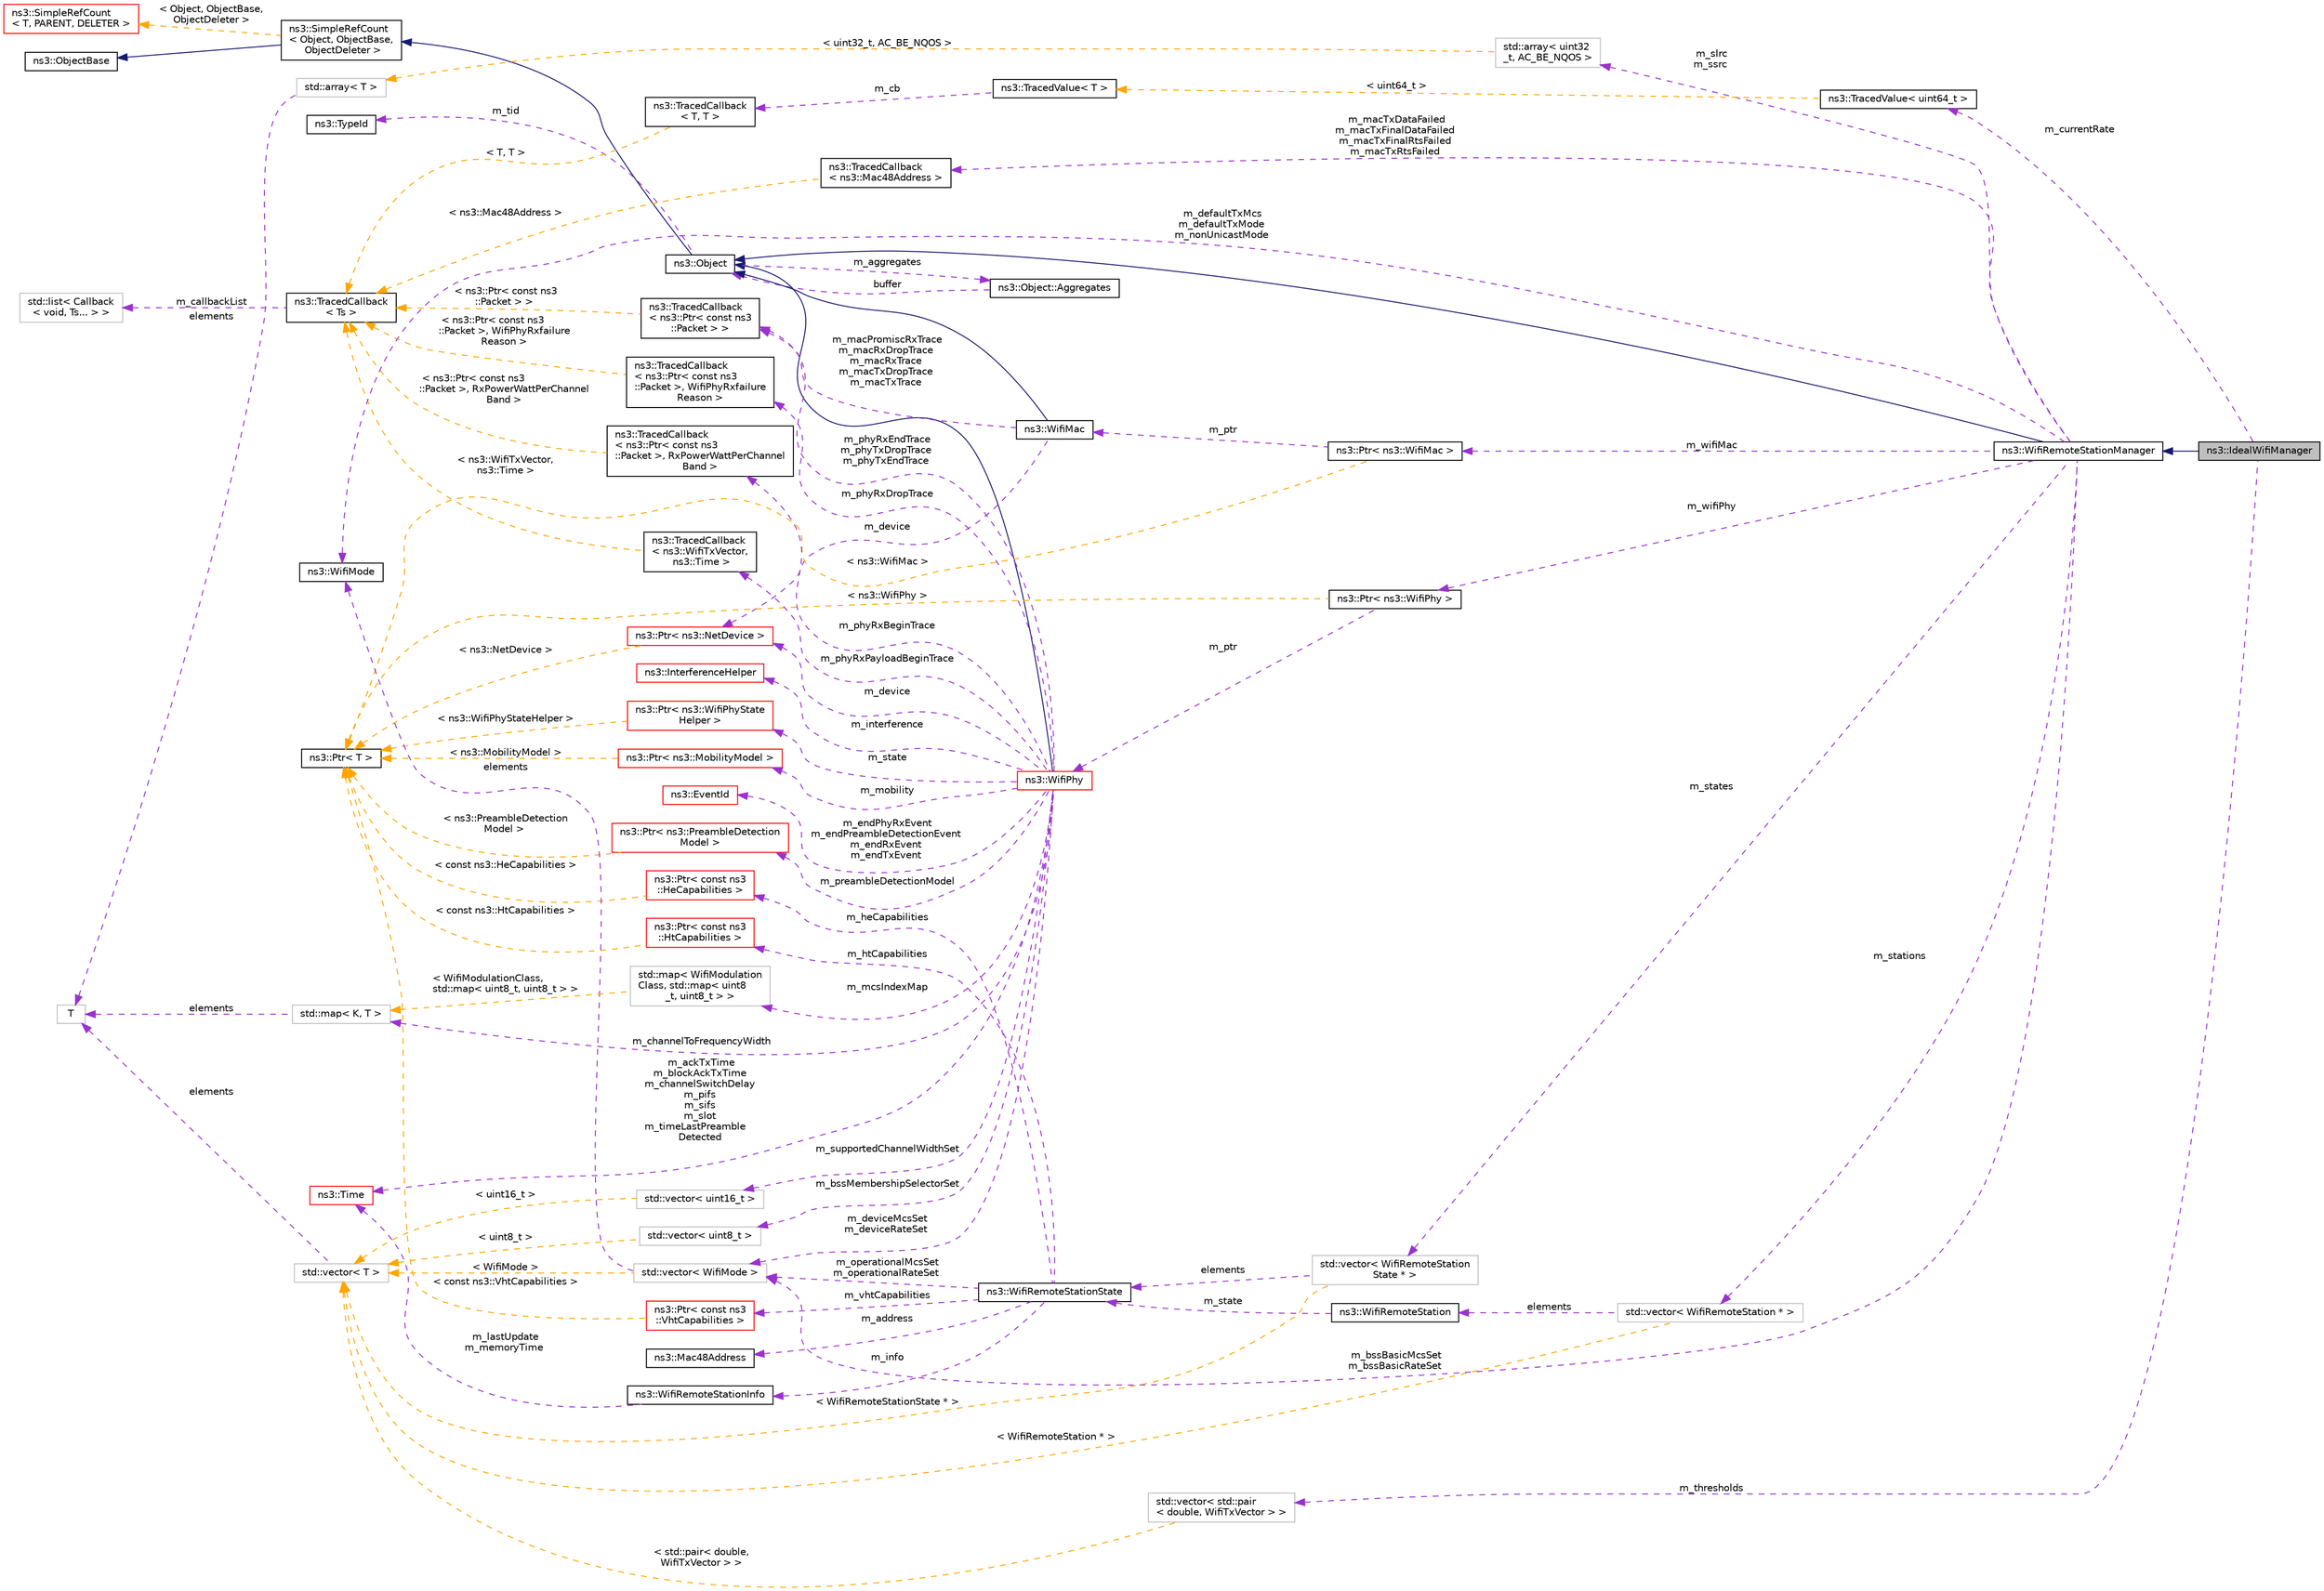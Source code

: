 digraph "ns3::IdealWifiManager"
{
 // LATEX_PDF_SIZE
  edge [fontname="Helvetica",fontsize="10",labelfontname="Helvetica",labelfontsize="10"];
  node [fontname="Helvetica",fontsize="10",shape=record];
  rankdir="LR";
  Node1 [label="ns3::IdealWifiManager",height=0.2,width=0.4,color="black", fillcolor="grey75", style="filled", fontcolor="black",tooltip="Ideal rate control algorithm."];
  Node2 -> Node1 [dir="back",color="midnightblue",fontsize="10",style="solid",fontname="Helvetica"];
  Node2 [label="ns3::WifiRemoteStationManager",height=0.2,width=0.4,color="black", fillcolor="white", style="filled",URL="$classns3_1_1_wifi_remote_station_manager.html",tooltip="hold a list of per-remote-station state."];
  Node3 -> Node2 [dir="back",color="midnightblue",fontsize="10",style="solid",fontname="Helvetica"];
  Node3 [label="ns3::Object",height=0.2,width=0.4,color="black", fillcolor="white", style="filled",URL="$classns3_1_1_object.html",tooltip="A base class which provides memory management and object aggregation."];
  Node4 -> Node3 [dir="back",color="midnightblue",fontsize="10",style="solid",fontname="Helvetica"];
  Node4 [label="ns3::SimpleRefCount\l\< Object, ObjectBase,\l ObjectDeleter \>",height=0.2,width=0.4,color="black", fillcolor="white", style="filled",URL="$classns3_1_1_simple_ref_count.html",tooltip=" "];
  Node5 -> Node4 [dir="back",color="midnightblue",fontsize="10",style="solid",fontname="Helvetica"];
  Node5 [label="ns3::ObjectBase",height=0.2,width=0.4,color="black", fillcolor="white", style="filled",URL="$classns3_1_1_object_base.html",tooltip="Anchor the ns-3 type and attribute system."];
  Node6 -> Node4 [dir="back",color="orange",fontsize="10",style="dashed",label=" \< Object, ObjectBase,\l ObjectDeleter \>" ,fontname="Helvetica"];
  Node6 [label="ns3::SimpleRefCount\l\< T, PARENT, DELETER \>",height=0.2,width=0.4,color="red", fillcolor="white", style="filled",URL="$classns3_1_1_simple_ref_count.html",tooltip="A template-based reference counting class."];
  Node8 -> Node3 [dir="back",color="darkorchid3",fontsize="10",style="dashed",label=" m_tid" ,fontname="Helvetica"];
  Node8 [label="ns3::TypeId",height=0.2,width=0.4,color="black", fillcolor="white", style="filled",URL="$classns3_1_1_type_id.html",tooltip="a unique identifier for an interface."];
  Node9 -> Node3 [dir="back",color="darkorchid3",fontsize="10",style="dashed",label=" m_aggregates" ,fontname="Helvetica"];
  Node9 [label="ns3::Object::Aggregates",height=0.2,width=0.4,color="black", fillcolor="white", style="filled",URL="$structns3_1_1_object_1_1_aggregates.html",tooltip="The list of Objects aggregated to this one."];
  Node3 -> Node9 [dir="back",color="darkorchid3",fontsize="10",style="dashed",label=" buffer" ,fontname="Helvetica"];
  Node10 -> Node2 [dir="back",color="darkorchid3",fontsize="10",style="dashed",label=" m_wifiMac" ,fontname="Helvetica"];
  Node10 [label="ns3::Ptr\< ns3::WifiMac \>",height=0.2,width=0.4,color="black", fillcolor="white", style="filled",URL="$classns3_1_1_ptr.html",tooltip=" "];
  Node11 -> Node10 [dir="back",color="darkorchid3",fontsize="10",style="dashed",label=" m_ptr" ,fontname="Helvetica"];
  Node11 [label="ns3::WifiMac",height=0.2,width=0.4,color="black", fillcolor="white", style="filled",URL="$classns3_1_1_wifi_mac.html",tooltip="base class for all MAC-level wifi objects."];
  Node3 -> Node11 [dir="back",color="midnightblue",fontsize="10",style="solid",fontname="Helvetica"];
  Node12 -> Node11 [dir="back",color="darkorchid3",fontsize="10",style="dashed",label=" m_macPromiscRxTrace\nm_macRxDropTrace\nm_macRxTrace\nm_macTxDropTrace\nm_macTxTrace" ,fontname="Helvetica"];
  Node12 [label="ns3::TracedCallback\l\< ns3::Ptr\< const ns3\l::Packet \> \>",height=0.2,width=0.4,color="black", fillcolor="white", style="filled",URL="$classns3_1_1_traced_callback.html",tooltip=" "];
  Node13 -> Node12 [dir="back",color="orange",fontsize="10",style="dashed",label=" \< ns3::Ptr\< const ns3\l::Packet \> \>" ,fontname="Helvetica"];
  Node13 [label="ns3::TracedCallback\l\< Ts \>",height=0.2,width=0.4,color="black", fillcolor="white", style="filled",URL="$classns3_1_1_traced_callback.html",tooltip="Forward calls to a chain of Callback."];
  Node14 -> Node13 [dir="back",color="darkorchid3",fontsize="10",style="dashed",label=" m_callbackList" ,fontname="Helvetica"];
  Node14 [label="std::list\< Callback\l\< void, Ts... \> \>",height=0.2,width=0.4,color="grey75", fillcolor="white", style="filled",tooltip=" "];
  Node24 -> Node11 [dir="back",color="darkorchid3",fontsize="10",style="dashed",label=" m_device" ,fontname="Helvetica"];
  Node24 [label="ns3::Ptr\< ns3::NetDevice \>",height=0.2,width=0.4,color="red", fillcolor="white", style="filled",URL="$classns3_1_1_ptr.html",tooltip=" "];
  Node20 -> Node24 [dir="back",color="orange",fontsize="10",style="dashed",label=" \< ns3::NetDevice \>" ,fontname="Helvetica"];
  Node20 [label="ns3::Ptr\< T \>",height=0.2,width=0.4,color="black", fillcolor="white", style="filled",URL="$classns3_1_1_ptr.html",tooltip="Smart pointer class similar to boost::intrusive_ptr."];
  Node20 -> Node10 [dir="back",color="orange",fontsize="10",style="dashed",label=" \< ns3::WifiMac \>" ,fontname="Helvetica"];
  Node26 -> Node2 [dir="back",color="darkorchid3",fontsize="10",style="dashed",label=" m_stations" ,fontname="Helvetica"];
  Node26 [label="std::vector\< WifiRemoteStation * \>",height=0.2,width=0.4,color="grey75", fillcolor="white", style="filled",tooltip=" "];
  Node27 -> Node26 [dir="back",color="darkorchid3",fontsize="10",style="dashed",label=" elements" ,fontname="Helvetica"];
  Node27 [label="ns3::WifiRemoteStation",height=0.2,width=0.4,color="black", fillcolor="white", style="filled",URL="$structns3_1_1_wifi_remote_station.html",tooltip="hold per-remote-station state."];
  Node28 -> Node27 [dir="back",color="darkorchid3",fontsize="10",style="dashed",label=" m_state" ,fontname="Helvetica"];
  Node28 [label="ns3::WifiRemoteStationState",height=0.2,width=0.4,color="black", fillcolor="white", style="filled",URL="$structns3_1_1_wifi_remote_station_state.html",tooltip="A struct that holds information about each remote station."];
  Node29 -> Node28 [dir="back",color="darkorchid3",fontsize="10",style="dashed",label=" m_address" ,fontname="Helvetica"];
  Node29 [label="ns3::Mac48Address",height=0.2,width=0.4,color="black", fillcolor="white", style="filled",URL="$classns3_1_1_mac48_address.html",tooltip="an EUI-48 address"];
  Node30 -> Node28 [dir="back",color="darkorchid3",fontsize="10",style="dashed",label=" m_heCapabilities" ,fontname="Helvetica"];
  Node30 [label="ns3::Ptr\< const ns3\l::HeCapabilities \>",height=0.2,width=0.4,color="red", fillcolor="white", style="filled",URL="$classns3_1_1_ptr.html",tooltip=" "];
  Node20 -> Node30 [dir="back",color="orange",fontsize="10",style="dashed",label=" \< const ns3::HeCapabilities \>" ,fontname="Helvetica"];
  Node36 -> Node28 [dir="back",color="darkorchid3",fontsize="10",style="dashed",label=" m_operationalMcsSet\nm_operationalRateSet" ,fontname="Helvetica"];
  Node36 [label="std::vector\< WifiMode \>",height=0.2,width=0.4,color="grey75", fillcolor="white", style="filled",tooltip=" "];
  Node37 -> Node36 [dir="back",color="darkorchid3",fontsize="10",style="dashed",label=" elements" ,fontname="Helvetica"];
  Node37 [label="ns3::WifiMode",height=0.2,width=0.4,color="black", fillcolor="white", style="filled",URL="$classns3_1_1_wifi_mode.html",tooltip="represent a single transmission mode"];
  Node35 -> Node36 [dir="back",color="orange",fontsize="10",style="dashed",label=" \< WifiMode \>" ,fontname="Helvetica"];
  Node35 [label="std::vector\< T \>",height=0.2,width=0.4,color="grey75", fillcolor="white", style="filled",tooltip=" "];
  Node23 -> Node35 [dir="back",color="darkorchid3",fontsize="10",style="dashed",label=" elements" ,fontname="Helvetica"];
  Node23 [label="T",height=0.2,width=0.4,color="grey75", fillcolor="white", style="filled",tooltip=" "];
  Node38 -> Node28 [dir="back",color="darkorchid3",fontsize="10",style="dashed",label=" m_htCapabilities" ,fontname="Helvetica"];
  Node38 [label="ns3::Ptr\< const ns3\l::HtCapabilities \>",height=0.2,width=0.4,color="red", fillcolor="white", style="filled",URL="$classns3_1_1_ptr.html",tooltip=" "];
  Node20 -> Node38 [dir="back",color="orange",fontsize="10",style="dashed",label=" \< const ns3::HtCapabilities \>" ,fontname="Helvetica"];
  Node40 -> Node28 [dir="back",color="darkorchid3",fontsize="10",style="dashed",label=" m_vhtCapabilities" ,fontname="Helvetica"];
  Node40 [label="ns3::Ptr\< const ns3\l::VhtCapabilities \>",height=0.2,width=0.4,color="red", fillcolor="white", style="filled",URL="$classns3_1_1_ptr.html",tooltip=" "];
  Node20 -> Node40 [dir="back",color="orange",fontsize="10",style="dashed",label=" \< const ns3::VhtCapabilities \>" ,fontname="Helvetica"];
  Node42 -> Node28 [dir="back",color="darkorchid3",fontsize="10",style="dashed",label=" m_info" ,fontname="Helvetica"];
  Node42 [label="ns3::WifiRemoteStationInfo",height=0.2,width=0.4,color="black", fillcolor="white", style="filled",URL="$classns3_1_1_wifi_remote_station_info.html",tooltip="TID independent remote station statistics."];
  Node43 -> Node42 [dir="back",color="darkorchid3",fontsize="10",style="dashed",label=" m_lastUpdate\nm_memoryTime" ,fontname="Helvetica"];
  Node43 [label="ns3::Time",height=0.2,width=0.4,color="red", fillcolor="white", style="filled",URL="$classns3_1_1_time.html",tooltip="Simulation virtual time values and global simulation resolution."];
  Node35 -> Node26 [dir="back",color="orange",fontsize="10",style="dashed",label=" \< WifiRemoteStation * \>" ,fontname="Helvetica"];
  Node36 -> Node2 [dir="back",color="darkorchid3",fontsize="10",style="dashed",label=" m_bssBasicMcsSet\nm_bssBasicRateSet" ,fontname="Helvetica"];
  Node46 -> Node2 [dir="back",color="darkorchid3",fontsize="10",style="dashed",label=" m_macTxDataFailed\nm_macTxFinalDataFailed\nm_macTxFinalRtsFailed\nm_macTxRtsFailed" ,fontname="Helvetica"];
  Node46 [label="ns3::TracedCallback\l\< ns3::Mac48Address \>",height=0.2,width=0.4,color="black", fillcolor="white", style="filled",URL="$classns3_1_1_traced_callback.html",tooltip=" "];
  Node13 -> Node46 [dir="back",color="orange",fontsize="10",style="dashed",label=" \< ns3::Mac48Address \>" ,fontname="Helvetica"];
  Node47 -> Node2 [dir="back",color="darkorchid3",fontsize="10",style="dashed",label=" m_slrc\nm_ssrc" ,fontname="Helvetica"];
  Node47 [label="std::array\< uint32\l_t, AC_BE_NQOS \>",height=0.2,width=0.4,color="grey75", fillcolor="white", style="filled",tooltip=" "];
  Node48 -> Node47 [dir="back",color="orange",fontsize="10",style="dashed",label=" \< uint32_t, AC_BE_NQOS \>" ,fontname="Helvetica"];
  Node48 [label="std::array\< T \>",height=0.2,width=0.4,color="grey75", fillcolor="white", style="filled",tooltip=" "];
  Node23 -> Node48 [dir="back",color="darkorchid3",fontsize="10",style="dashed",label=" elements" ,fontname="Helvetica"];
  Node37 -> Node2 [dir="back",color="darkorchid3",fontsize="10",style="dashed",label=" m_defaultTxMcs\nm_defaultTxMode\nm_nonUnicastMode" ,fontname="Helvetica"];
  Node49 -> Node2 [dir="back",color="darkorchid3",fontsize="10",style="dashed",label=" m_states" ,fontname="Helvetica"];
  Node49 [label="std::vector\< WifiRemoteStation\lState * \>",height=0.2,width=0.4,color="grey75", fillcolor="white", style="filled",tooltip=" "];
  Node28 -> Node49 [dir="back",color="darkorchid3",fontsize="10",style="dashed",label=" elements" ,fontname="Helvetica"];
  Node35 -> Node49 [dir="back",color="orange",fontsize="10",style="dashed",label=" \< WifiRemoteStationState * \>" ,fontname="Helvetica"];
  Node50 -> Node2 [dir="back",color="darkorchid3",fontsize="10",style="dashed",label=" m_wifiPhy" ,fontname="Helvetica"];
  Node50 [label="ns3::Ptr\< ns3::WifiPhy \>",height=0.2,width=0.4,color="black", fillcolor="white", style="filled",URL="$classns3_1_1_ptr.html",tooltip=" "];
  Node51 -> Node50 [dir="back",color="darkorchid3",fontsize="10",style="dashed",label=" m_ptr" ,fontname="Helvetica"];
  Node51 [label="ns3::WifiPhy",height=0.2,width=0.4,color="red", fillcolor="white", style="filled",URL="$classns3_1_1_wifi_phy.html",tooltip="802.11 PHY layer model"];
  Node3 -> Node51 [dir="back",color="midnightblue",fontsize="10",style="solid",fontname="Helvetica"];
  Node52 -> Node51 [dir="back",color="darkorchid3",fontsize="10",style="dashed",label=" m_mobility" ,fontname="Helvetica"];
  Node52 [label="ns3::Ptr\< ns3::MobilityModel \>",height=0.2,width=0.4,color="red", fillcolor="white", style="filled",URL="$classns3_1_1_ptr.html",tooltip=" "];
  Node20 -> Node52 [dir="back",color="orange",fontsize="10",style="dashed",label=" \< ns3::MobilityModel \>" ,fontname="Helvetica"];
  Node55 -> Node51 [dir="back",color="darkorchid3",fontsize="10",style="dashed",label=" m_supportedChannelWidthSet" ,fontname="Helvetica"];
  Node55 [label="std::vector\< uint16_t \>",height=0.2,width=0.4,color="grey75", fillcolor="white", style="filled",tooltip=" "];
  Node35 -> Node55 [dir="back",color="orange",fontsize="10",style="dashed",label=" \< uint16_t \>" ,fontname="Helvetica"];
  Node56 -> Node51 [dir="back",color="darkorchid3",fontsize="10",style="dashed",label=" m_phyRxPayloadBeginTrace" ,fontname="Helvetica"];
  Node56 [label="ns3::TracedCallback\l\< ns3::WifiTxVector,\l ns3::Time \>",height=0.2,width=0.4,color="black", fillcolor="white", style="filled",URL="$classns3_1_1_traced_callback.html",tooltip=" "];
  Node13 -> Node56 [dir="back",color="orange",fontsize="10",style="dashed",label=" \< ns3::WifiTxVector,\l ns3::Time \>" ,fontname="Helvetica"];
  Node12 -> Node51 [dir="back",color="darkorchid3",fontsize="10",style="dashed",label=" m_phyRxEndTrace\nm_phyTxDropTrace\nm_phyTxEndTrace" ,fontname="Helvetica"];
  Node57 -> Node51 [dir="back",color="darkorchid3",fontsize="10",style="dashed",label=" m_channelToFrequencyWidth" ,fontname="Helvetica"];
  Node57 [label="std::map\< K, T \>",height=0.2,width=0.4,color="grey75", fillcolor="white", style="filled",tooltip=" "];
  Node23 -> Node57 [dir="back",color="darkorchid3",fontsize="10",style="dashed",label=" elements" ,fontname="Helvetica"];
  Node58 -> Node51 [dir="back",color="darkorchid3",fontsize="10",style="dashed",label=" m_mcsIndexMap" ,fontname="Helvetica"];
  Node58 [label="std::map\< WifiModulation\lClass, std::map\< uint8\l_t, uint8_t \> \>",height=0.2,width=0.4,color="grey75", fillcolor="white", style="filled",tooltip=" "];
  Node57 -> Node58 [dir="back",color="orange",fontsize="10",style="dashed",label=" \< WifiModulationClass,\l std::map\< uint8_t, uint8_t \> \>" ,fontname="Helvetica"];
  Node34 -> Node51 [dir="back",color="darkorchid3",fontsize="10",style="dashed",label=" m_bssMembershipSelectorSet" ,fontname="Helvetica"];
  Node34 [label="std::vector\< uint8_t \>",height=0.2,width=0.4,color="grey75", fillcolor="white", style="filled",tooltip=" "];
  Node35 -> Node34 [dir="back",color="orange",fontsize="10",style="dashed",label=" \< uint8_t \>" ,fontname="Helvetica"];
  Node60 -> Node51 [dir="back",color="darkorchid3",fontsize="10",style="dashed",label=" m_phyRxDropTrace" ,fontname="Helvetica"];
  Node60 [label="ns3::TracedCallback\l\< ns3::Ptr\< const ns3\l::Packet \>, WifiPhyRxfailure\lReason \>",height=0.2,width=0.4,color="black", fillcolor="white", style="filled",URL="$classns3_1_1_traced_callback.html",tooltip=" "];
  Node13 -> Node60 [dir="back",color="orange",fontsize="10",style="dashed",label=" \< ns3::Ptr\< const ns3\l::Packet \>, WifiPhyRxfailure\lReason \>" ,fontname="Helvetica"];
  Node61 -> Node51 [dir="back",color="darkorchid3",fontsize="10",style="dashed",label=" m_phyRxBeginTrace" ,fontname="Helvetica"];
  Node61 [label="ns3::TracedCallback\l\< ns3::Ptr\< const ns3\l::Packet \>, RxPowerWattPerChannel\lBand \>",height=0.2,width=0.4,color="black", fillcolor="white", style="filled",URL="$classns3_1_1_traced_callback.html",tooltip=" "];
  Node13 -> Node61 [dir="back",color="orange",fontsize="10",style="dashed",label=" \< ns3::Ptr\< const ns3\l::Packet \>, RxPowerWattPerChannel\lBand \>" ,fontname="Helvetica"];
  Node62 -> Node51 [dir="back",color="darkorchid3",fontsize="10",style="dashed",label=" m_interference" ,fontname="Helvetica"];
  Node62 [label="ns3::InterferenceHelper",height=0.2,width=0.4,color="red", fillcolor="white", style="filled",URL="$classns3_1_1_interference_helper.html",tooltip="handles interference calculations"];
  Node68 -> Node51 [dir="back",color="darkorchid3",fontsize="10",style="dashed",label=" m_endPhyRxEvent\nm_endPreambleDetectionEvent\nm_endRxEvent\nm_endTxEvent" ,fontname="Helvetica"];
  Node68 [label="ns3::EventId",height=0.2,width=0.4,color="red", fillcolor="white", style="filled",URL="$classns3_1_1_event_id.html",tooltip="An identifier for simulation events."];
  Node72 -> Node51 [dir="back",color="darkorchid3",fontsize="10",style="dashed",label=" m_preambleDetectionModel" ,fontname="Helvetica"];
  Node72 [label="ns3::Ptr\< ns3::PreambleDetection\lModel \>",height=0.2,width=0.4,color="red", fillcolor="white", style="filled",URL="$classns3_1_1_ptr.html",tooltip=" "];
  Node20 -> Node72 [dir="back",color="orange",fontsize="10",style="dashed",label=" \< ns3::PreambleDetection\lModel \>" ,fontname="Helvetica"];
  Node24 -> Node51 [dir="back",color="darkorchid3",fontsize="10",style="dashed",label=" m_device" ,fontname="Helvetica"];
  Node36 -> Node51 [dir="back",color="darkorchid3",fontsize="10",style="dashed",label=" m_deviceMcsSet\nm_deviceRateSet" ,fontname="Helvetica"];
  Node43 -> Node51 [dir="back",color="darkorchid3",fontsize="10",style="dashed",label=" m_ackTxTime\nm_blockAckTxTime\nm_channelSwitchDelay\nm_pifs\nm_sifs\nm_slot\nm_timeLastPreamble\lDetected" ,fontname="Helvetica"];
  Node74 -> Node51 [dir="back",color="darkorchid3",fontsize="10",style="dashed",label=" m_state" ,fontname="Helvetica"];
  Node74 [label="ns3::Ptr\< ns3::WifiPhyState\lHelper \>",height=0.2,width=0.4,color="red", fillcolor="white", style="filled",URL="$classns3_1_1_ptr.html",tooltip=" "];
  Node20 -> Node74 [dir="back",color="orange",fontsize="10",style="dashed",label=" \< ns3::WifiPhyStateHelper \>" ,fontname="Helvetica"];
  Node20 -> Node50 [dir="back",color="orange",fontsize="10",style="dashed",label=" \< ns3::WifiPhy \>" ,fontname="Helvetica"];
  Node182 -> Node1 [dir="back",color="darkorchid3",fontsize="10",style="dashed",label=" m_thresholds" ,fontname="Helvetica"];
  Node182 [label="std::vector\< std::pair\l\< double, WifiTxVector \> \>",height=0.2,width=0.4,color="grey75", fillcolor="white", style="filled",tooltip=" "];
  Node35 -> Node182 [dir="back",color="orange",fontsize="10",style="dashed",label=" \< std::pair\< double,\l WifiTxVector \> \>" ,fontname="Helvetica"];
  Node183 -> Node1 [dir="back",color="darkorchid3",fontsize="10",style="dashed",label=" m_currentRate" ,fontname="Helvetica"];
  Node183 [label="ns3::TracedValue\< uint64_t \>",height=0.2,width=0.4,color="black", fillcolor="white", style="filled",URL="$classns3_1_1_traced_value.html",tooltip=" "];
  Node146 -> Node183 [dir="back",color="orange",fontsize="10",style="dashed",label=" \< uint64_t \>" ,fontname="Helvetica"];
  Node146 [label="ns3::TracedValue\< T \>",height=0.2,width=0.4,color="black", fillcolor="white", style="filled",URL="$classns3_1_1_traced_value.html",tooltip="Trace classes with value semantics."];
  Node147 -> Node146 [dir="back",color="darkorchid3",fontsize="10",style="dashed",label=" m_cb" ,fontname="Helvetica"];
  Node147 [label="ns3::TracedCallback\l\< T, T \>",height=0.2,width=0.4,color="black", fillcolor="white", style="filled",URL="$classns3_1_1_traced_callback.html",tooltip=" "];
  Node13 -> Node147 [dir="back",color="orange",fontsize="10",style="dashed",label=" \< T, T \>" ,fontname="Helvetica"];
}
